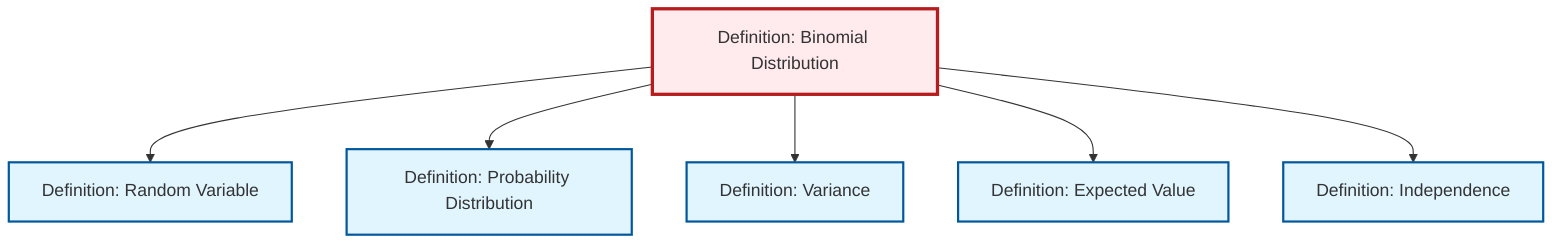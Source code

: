 graph TD
    classDef definition fill:#e1f5fe,stroke:#01579b,stroke-width:2px
    classDef theorem fill:#f3e5f5,stroke:#4a148c,stroke-width:2px
    classDef axiom fill:#fff3e0,stroke:#e65100,stroke-width:2px
    classDef example fill:#e8f5e9,stroke:#1b5e20,stroke-width:2px
    classDef current fill:#ffebee,stroke:#b71c1c,stroke-width:3px
    def-independence["Definition: Independence"]:::definition
    def-expectation["Definition: Expected Value"]:::definition
    def-variance["Definition: Variance"]:::definition
    def-binomial-distribution["Definition: Binomial Distribution"]:::definition
    def-probability-distribution["Definition: Probability Distribution"]:::definition
    def-random-variable["Definition: Random Variable"]:::definition
    def-binomial-distribution --> def-random-variable
    def-binomial-distribution --> def-probability-distribution
    def-binomial-distribution --> def-variance
    def-binomial-distribution --> def-expectation
    def-binomial-distribution --> def-independence
    class def-binomial-distribution current